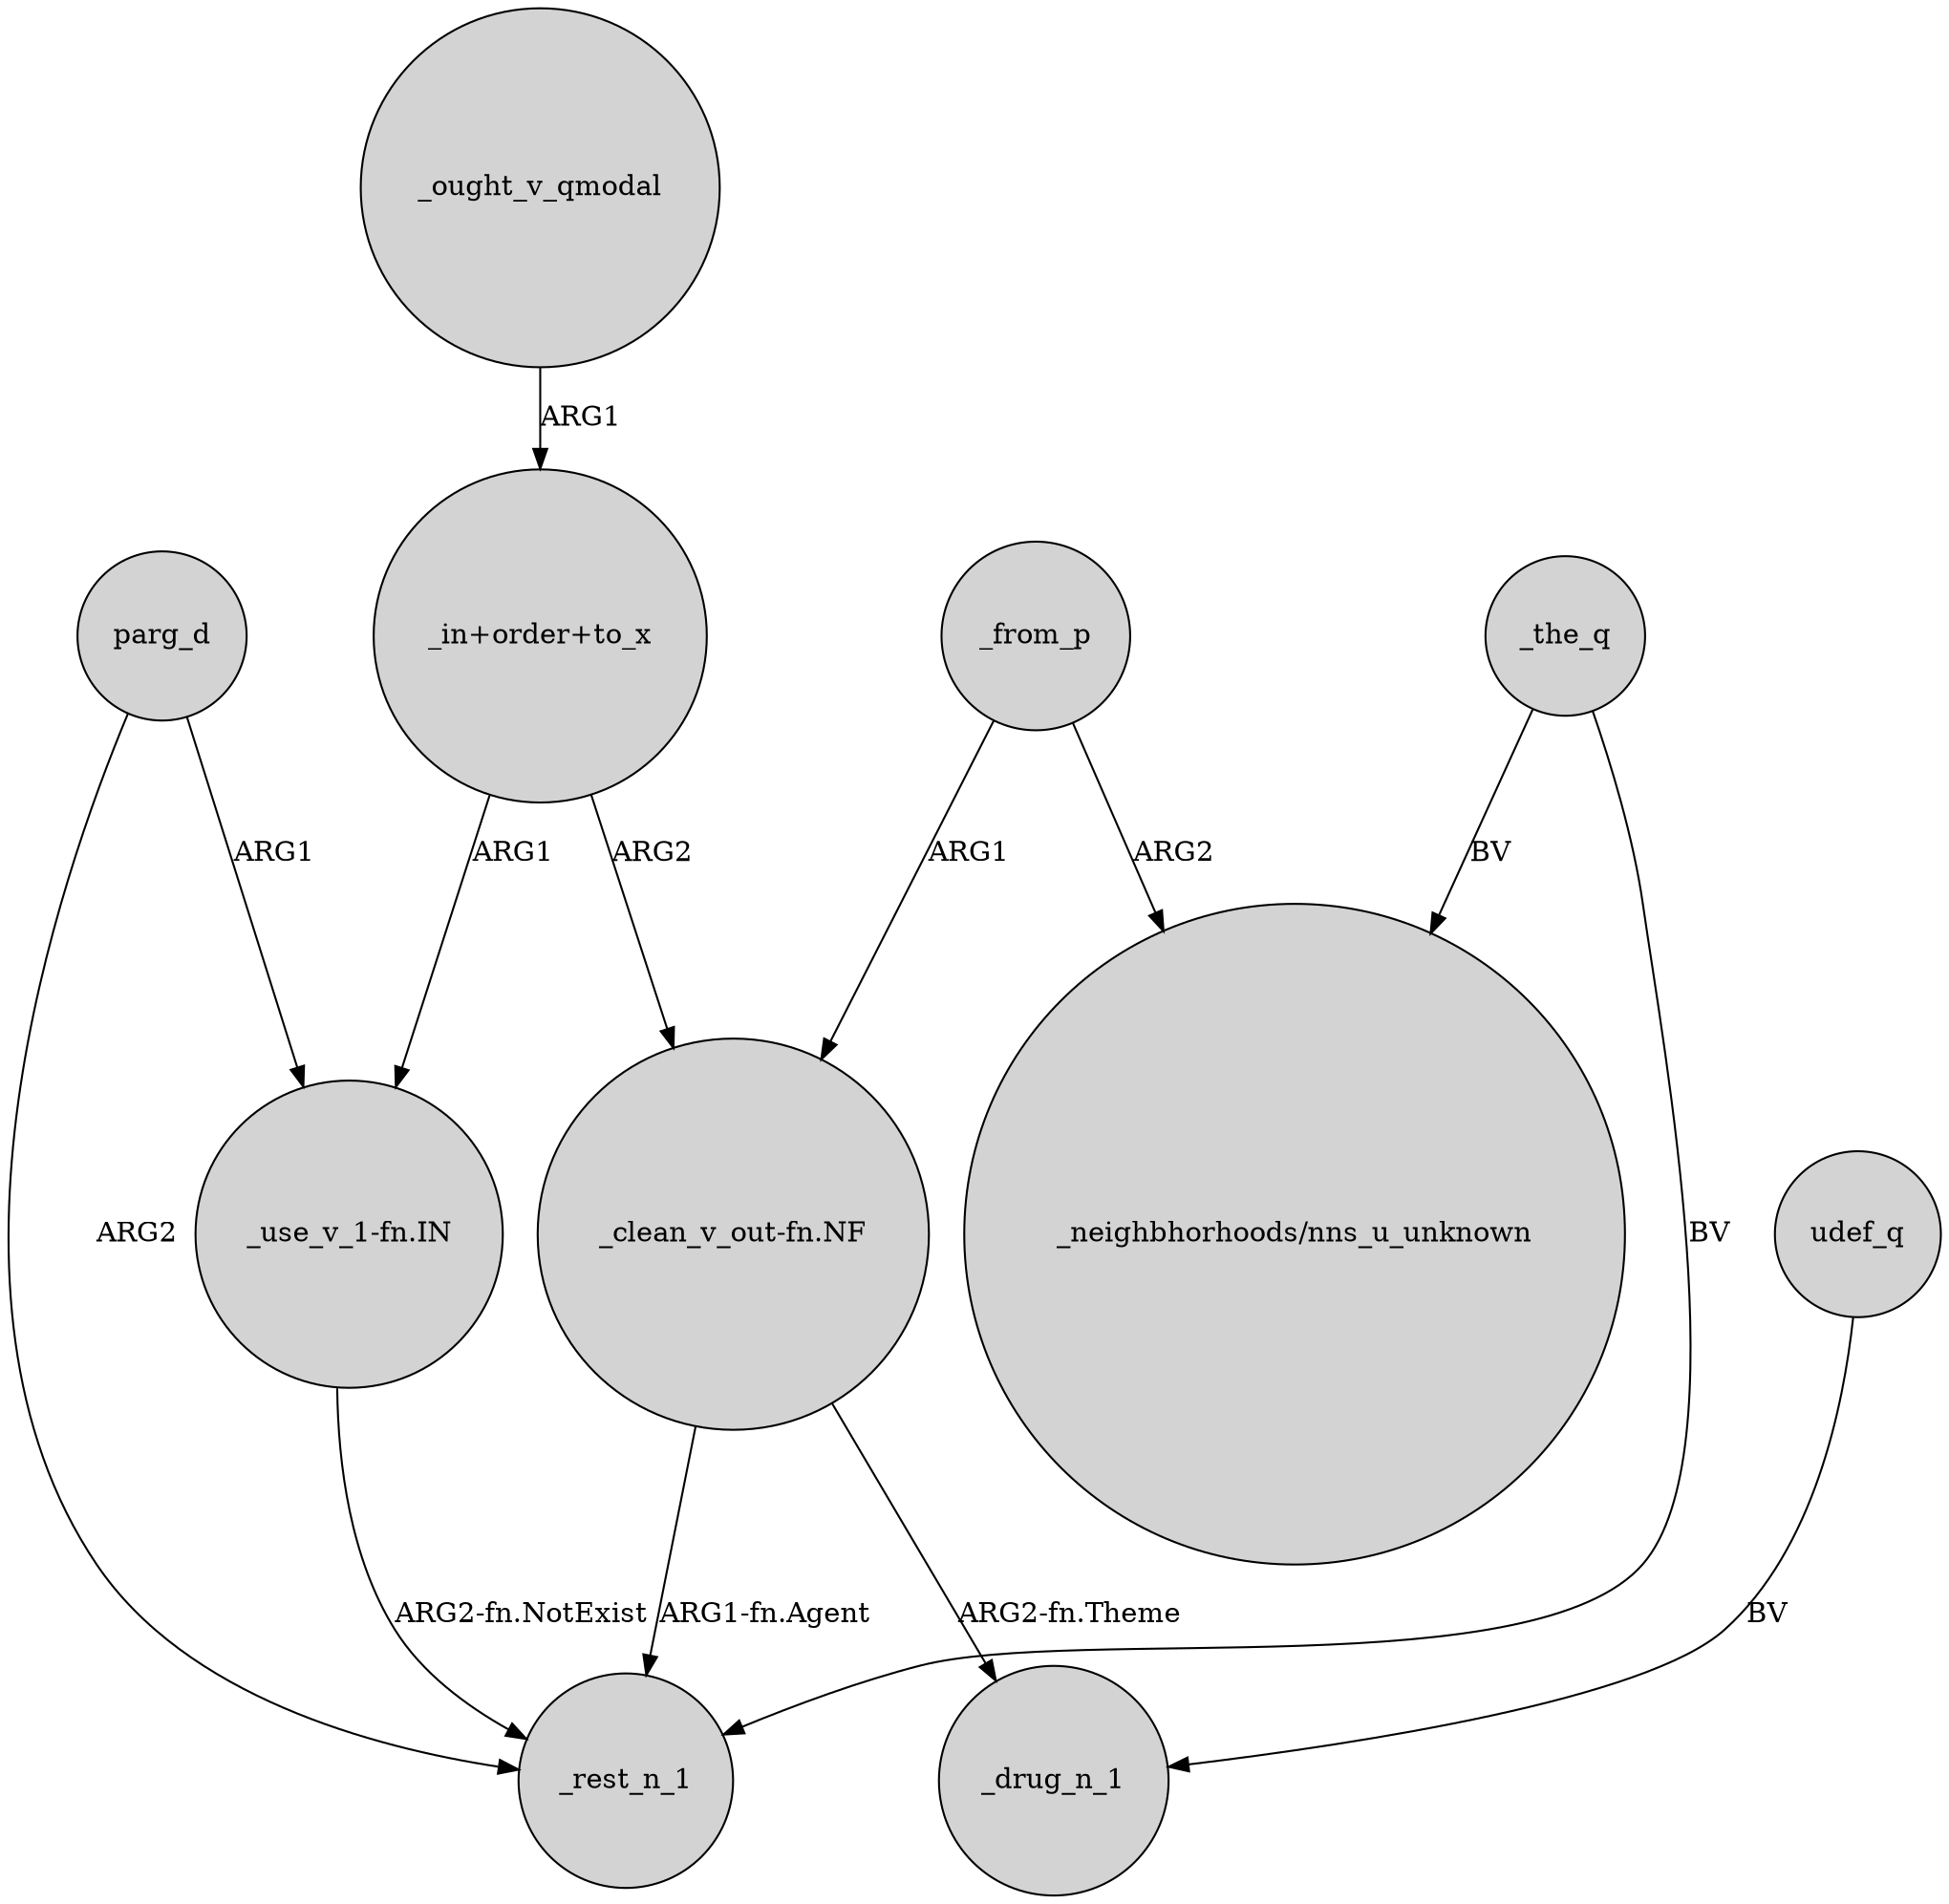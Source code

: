 digraph {
	node [shape=circle style=filled]
	parg_d -> _rest_n_1 [label=ARG2]
	_from_p -> "_neighbhorhoods/nns_u_unknown" [label=ARG2]
	"_use_v_1-fn.IN" -> _rest_n_1 [label="ARG2-fn.NotExist"]
	parg_d -> "_use_v_1-fn.IN" [label=ARG1]
	"_clean_v_out-fn.NF" -> _drug_n_1 [label="ARG2-fn.Theme"]
	_from_p -> "_clean_v_out-fn.NF" [label=ARG1]
	"_clean_v_out-fn.NF" -> _rest_n_1 [label="ARG1-fn.Agent"]
	udef_q -> _drug_n_1 [label=BV]
	_the_q -> "_neighbhorhoods/nns_u_unknown" [label=BV]
	_the_q -> _rest_n_1 [label=BV]
	_ought_v_qmodal -> "_in+order+to_x" [label=ARG1]
	"_in+order+to_x" -> "_use_v_1-fn.IN" [label=ARG1]
	"_in+order+to_x" -> "_clean_v_out-fn.NF" [label=ARG2]
}
